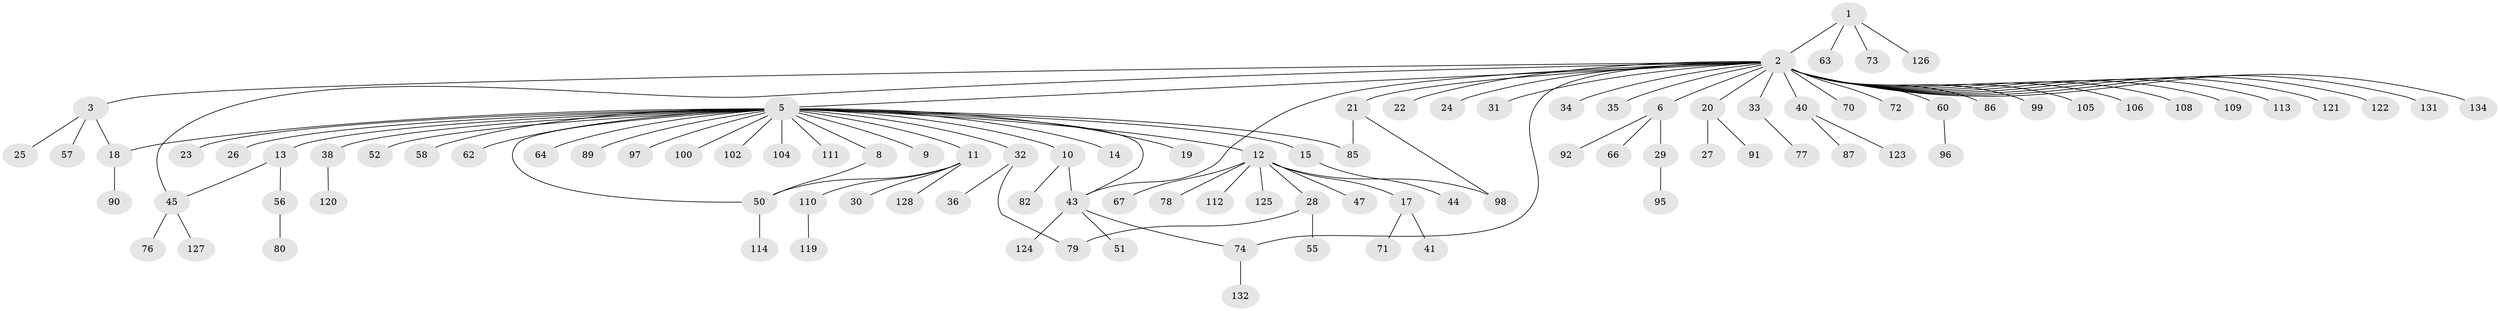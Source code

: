 // original degree distribution, {4: 0.08208955223880597, 32: 0.007462686567164179, 1: 0.6119402985074627, 9: 0.007462686567164179, 3: 0.08955223880597014, 22: 0.007462686567164179, 5: 0.007462686567164179, 10: 0.007462686567164179, 2: 0.1791044776119403}
// Generated by graph-tools (version 1.1) at 2025/41/03/06/25 10:41:51]
// undirected, 101 vertices, 110 edges
graph export_dot {
graph [start="1"]
  node [color=gray90,style=filled];
  1 [super="+54"];
  2 [super="+4"];
  3 [super="+75"];
  5 [super="+7"];
  6 [super="+16"];
  8 [super="+53"];
  9;
  10;
  11 [super="+59"];
  12 [super="+69"];
  13 [super="+94"];
  14;
  15;
  17;
  18 [super="+37"];
  19;
  20 [super="+118"];
  21 [super="+61"];
  22;
  23;
  24;
  25;
  26;
  27;
  28;
  29;
  30;
  31 [super="+88"];
  32 [super="+42"];
  33 [super="+65"];
  34;
  35 [super="+48"];
  36 [super="+129"];
  38 [super="+39"];
  40 [super="+46"];
  41;
  43 [super="+49"];
  44 [super="+101"];
  45 [super="+68"];
  47;
  50 [super="+84"];
  51;
  52;
  55;
  56 [super="+107"];
  57;
  58 [super="+103"];
  60;
  62;
  63;
  64;
  66;
  67 [super="+83"];
  70;
  71 [super="+81"];
  72 [super="+93"];
  73;
  74;
  76;
  77;
  78;
  79 [super="+115"];
  80;
  82;
  85 [super="+133"];
  86;
  87;
  89;
  90;
  91;
  92;
  95;
  96 [super="+117"];
  97;
  98;
  99;
  100;
  102;
  104;
  105;
  106;
  108;
  109;
  110 [super="+116"];
  111;
  112;
  113 [super="+130"];
  114;
  119;
  120;
  121;
  122;
  123;
  124;
  125;
  126;
  127;
  128;
  131;
  132;
  134;
  1 -- 2;
  1 -- 63;
  1 -- 73;
  1 -- 126;
  2 -- 3;
  2 -- 5 [weight=2];
  2 -- 6;
  2 -- 20;
  2 -- 21;
  2 -- 22;
  2 -- 24;
  2 -- 31;
  2 -- 33;
  2 -- 34;
  2 -- 35;
  2 -- 40;
  2 -- 43;
  2 -- 60;
  2 -- 70;
  2 -- 72;
  2 -- 74;
  2 -- 86;
  2 -- 99;
  2 -- 105;
  2 -- 106;
  2 -- 108;
  2 -- 109;
  2 -- 113;
  2 -- 121;
  2 -- 122;
  2 -- 131;
  2 -- 134;
  2 -- 45;
  3 -- 25;
  3 -- 57;
  3 -- 18;
  5 -- 8;
  5 -- 10;
  5 -- 26;
  5 -- 52;
  5 -- 89;
  5 -- 100;
  5 -- 64;
  5 -- 9;
  5 -- 11;
  5 -- 12;
  5 -- 13;
  5 -- 14;
  5 -- 15;
  5 -- 18;
  5 -- 19;
  5 -- 23;
  5 -- 32;
  5 -- 97;
  5 -- 38;
  5 -- 102;
  5 -- 104;
  5 -- 111;
  5 -- 50;
  5 -- 58;
  5 -- 62;
  5 -- 85;
  5 -- 43;
  6 -- 66;
  6 -- 92;
  6 -- 29;
  8 -- 50;
  10 -- 43;
  10 -- 82;
  11 -- 30;
  11 -- 50;
  11 -- 128;
  11 -- 110;
  12 -- 17;
  12 -- 28;
  12 -- 47;
  12 -- 67;
  12 -- 78;
  12 -- 98;
  12 -- 112;
  12 -- 125;
  13 -- 45;
  13 -- 56;
  15 -- 44;
  17 -- 41;
  17 -- 71;
  18 -- 90;
  20 -- 27;
  20 -- 91;
  21 -- 85;
  21 -- 98;
  28 -- 55;
  28 -- 79;
  29 -- 95;
  32 -- 36;
  32 -- 79;
  33 -- 77;
  38 -- 120;
  40 -- 87;
  40 -- 123;
  43 -- 124;
  43 -- 51;
  43 -- 74;
  45 -- 76;
  45 -- 127;
  50 -- 114;
  56 -- 80;
  60 -- 96;
  74 -- 132;
  110 -- 119;
}
